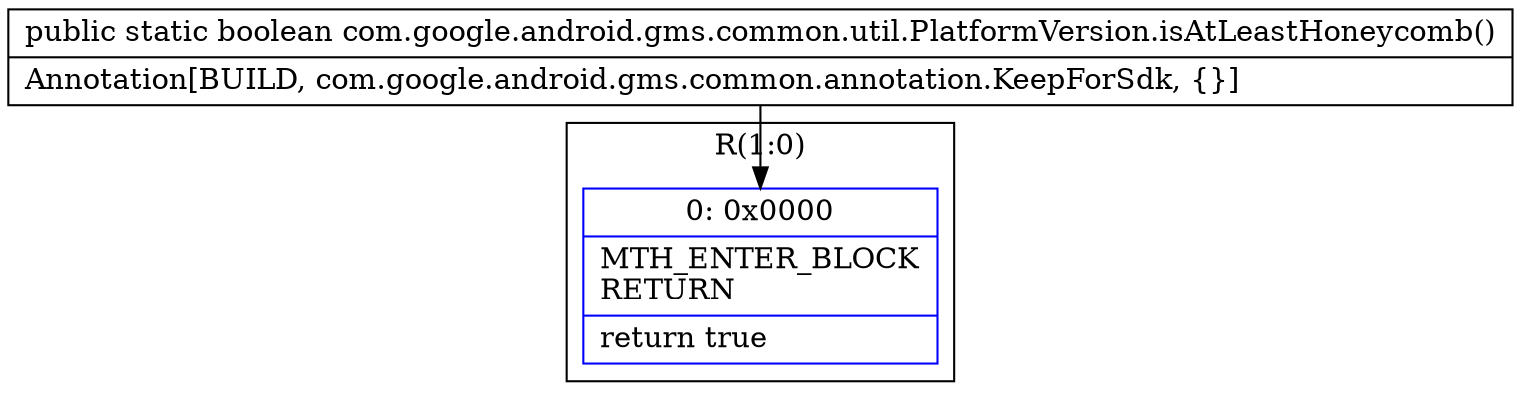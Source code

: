 digraph "CFG forcom.google.android.gms.common.util.PlatformVersion.isAtLeastHoneycomb()Z" {
subgraph cluster_Region_1414275796 {
label = "R(1:0)";
node [shape=record,color=blue];
Node_0 [shape=record,label="{0\:\ 0x0000|MTH_ENTER_BLOCK\lRETURN\l|return true\l}"];
}
MethodNode[shape=record,label="{public static boolean com.google.android.gms.common.util.PlatformVersion.isAtLeastHoneycomb()  | Annotation[BUILD, com.google.android.gms.common.annotation.KeepForSdk, \{\}]\l}"];
MethodNode -> Node_0;
}

